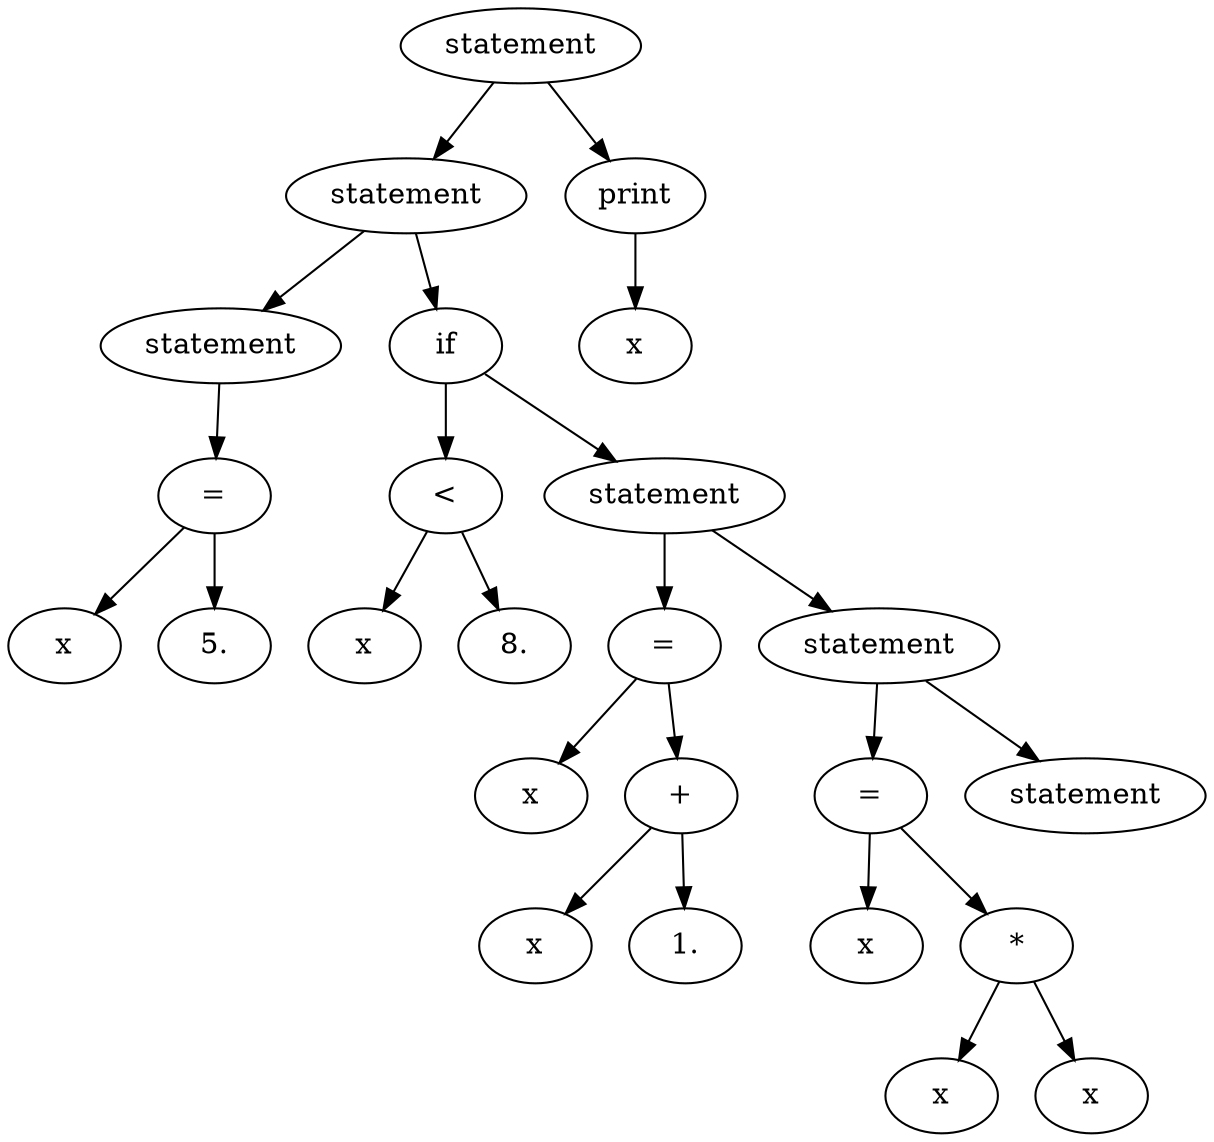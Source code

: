 digraph G {
A007A6CA0 [label = "statement"];
A007A6CA0 -> A007A35D0;
A007A6CA0 -> A007A6CE8;
A007A35D0 [label = "statement"];
A007A35D0 -> A007A2478;
A007A35D0 -> A007A6C58;
A007A2478 [label = "statement"];
A007A2478 -> A007A35A8;
A007A35A8 [label = "="];
A007A35A8 -> A007A24A8;
A007A35A8 -> A007A3580;
A007A24A8 [label = "x"];
A007A3580 [label = "5."];
A007A6C58 [label = "if"];
A007A6C58 -> A007A04B0;
A007A6C58 -> A007A04D8;
A007A04B0 [label = "<"];
A007A04B0 -> A007A3600;
A007A04B0 -> A007A3628;
A007A3600 [label = "x"];
A007A3628 [label = "8."];
A007A04D8 [label = "statement"];
A007A04D8 -> A007A6D60;
A007A04D8 -> A007A6C28;
A007A6D60 [label = "="];
A007A6D60 -> A007A0508;
A007A6D60 -> A007A0550;
A007A0508 [label = "x"];
A007A0550 [label = "+"];
A007A0550 -> A007A0520;
A007A0550 -> A007A0538;
A007A0520 [label = "x"];
A007A0538 [label = "1."];
A007A6C28 [label = "statement"];
A007A6C28 -> A007A6BC8;
A007A6C28 -> A007A6BE0;
A007A6BC8 [label = "="];
A007A6BC8 -> A007A6D00;
A007A6BC8 -> A007A6C40;
A007A6D00 [label = "x"];
A007A6C40 [label = "*"];
A007A6C40 -> A007A6C70;
A007A6C40 -> A007A6D48;
A007A6C70 [label = "x"];
A007A6D48 [label = "x"];
A007A6BE0 [label = "statement"];
A007A6CE8 [label = "print"];
A007A6CE8 -> A007A6D18;
A007A6D18 [label = "x"];
}
